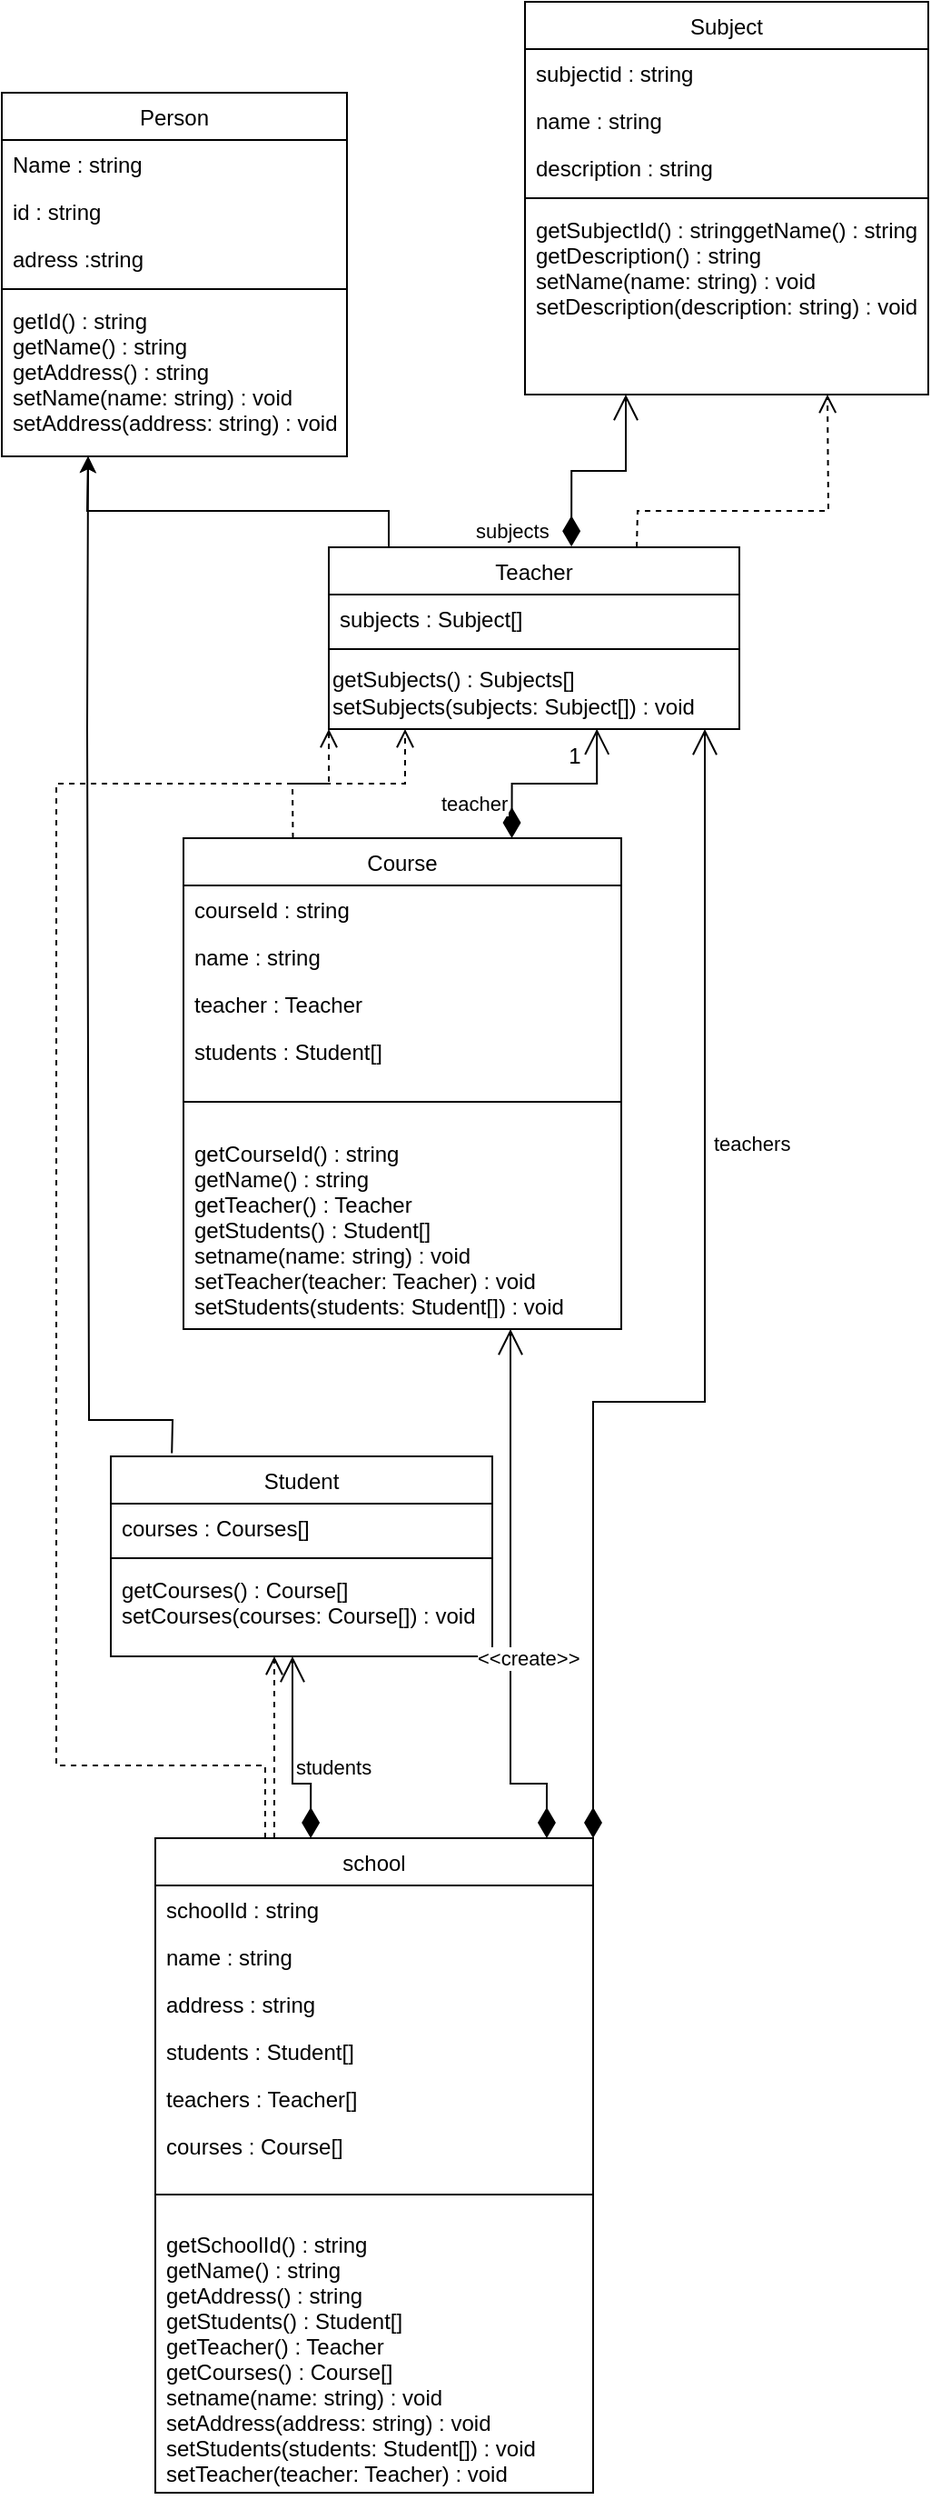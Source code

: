 <mxfile version="24.4.15" type="github">
  <diagram id="C5RBs43oDa-KdzZeNtuy" name="Page-1">
    <mxGraphModel dx="680" dy="696" grid="0" gridSize="10" guides="1" tooltips="1" connect="0" arrows="1" fold="1" page="1" pageScale="1" pageWidth="827" pageHeight="1169" background="#FFFFFF" math="0" shadow="0">
      <root>
        <mxCell id="WIyWlLk6GJQsqaUBKTNV-0" />
        <mxCell id="WIyWlLk6GJQsqaUBKTNV-1" parent="WIyWlLk6GJQsqaUBKTNV-0" />
        <mxCell id="zkfFHV4jXpPFQw0GAbJ--0" value="Person" style="swimlane;fontStyle=0;align=center;verticalAlign=top;childLayout=stackLayout;horizontal=1;startSize=26;horizontalStack=0;resizeParent=1;resizeLast=0;collapsible=1;marginBottom=0;rounded=0;shadow=0;strokeWidth=1;labelBackgroundColor=none;" parent="WIyWlLk6GJQsqaUBKTNV-1" vertex="1">
          <mxGeometry x="220" y="120" width="190" height="200" as="geometry">
            <mxRectangle x="230" y="140" width="160" height="26" as="alternateBounds" />
          </mxGeometry>
        </mxCell>
        <mxCell id="zkfFHV4jXpPFQw0GAbJ--1" value="Name : string" style="text;align=left;verticalAlign=top;spacingLeft=4;spacingRight=4;overflow=hidden;rotatable=0;points=[[0,0.5],[1,0.5]];portConstraint=eastwest;labelBackgroundColor=none;" parent="zkfFHV4jXpPFQw0GAbJ--0" vertex="1">
          <mxGeometry y="26" width="190" height="26" as="geometry" />
        </mxCell>
        <mxCell id="zkfFHV4jXpPFQw0GAbJ--2" value="id : string" style="text;align=left;verticalAlign=top;spacingLeft=4;spacingRight=4;overflow=hidden;rotatable=0;points=[[0,0.5],[1,0.5]];portConstraint=eastwest;rounded=0;shadow=0;html=0;labelBackgroundColor=none;" parent="zkfFHV4jXpPFQw0GAbJ--0" vertex="1">
          <mxGeometry y="52" width="190" height="26" as="geometry" />
        </mxCell>
        <mxCell id="zkfFHV4jXpPFQw0GAbJ--3" value="adress :string" style="text;align=left;verticalAlign=top;spacingLeft=4;spacingRight=4;overflow=hidden;rotatable=0;points=[[0,0.5],[1,0.5]];portConstraint=eastwest;rounded=0;shadow=0;html=0;labelBackgroundColor=none;" parent="zkfFHV4jXpPFQw0GAbJ--0" vertex="1">
          <mxGeometry y="78" width="190" height="26" as="geometry" />
        </mxCell>
        <mxCell id="zkfFHV4jXpPFQw0GAbJ--4" value="" style="line;html=1;strokeWidth=1;align=left;verticalAlign=middle;spacingTop=-1;spacingLeft=3;spacingRight=3;rotatable=0;labelPosition=right;points=[];portConstraint=eastwest;labelBackgroundColor=none;" parent="zkfFHV4jXpPFQw0GAbJ--0" vertex="1">
          <mxGeometry y="104" width="190" height="8" as="geometry" />
        </mxCell>
        <mxCell id="zkfFHV4jXpPFQw0GAbJ--5" value="getId() : string&#xa;getName() : string&#xa;getAddress() : string&#xa;setName(name: string) : void&#xa;setAddress(address: string) : void" style="text;align=left;verticalAlign=top;spacingLeft=4;spacingRight=4;overflow=hidden;rotatable=0;points=[[0,0.5],[1,0.5]];portConstraint=eastwest;labelBackgroundColor=none;" parent="zkfFHV4jXpPFQw0GAbJ--0" vertex="1">
          <mxGeometry y="112" width="190" height="78" as="geometry" />
        </mxCell>
        <mxCell id="zkfFHV4jXpPFQw0GAbJ--6" value="Student" style="swimlane;fontStyle=0;align=center;verticalAlign=top;childLayout=stackLayout;horizontal=1;startSize=26;horizontalStack=0;resizeParent=1;resizeLast=0;collapsible=1;marginBottom=0;rounded=0;shadow=0;strokeWidth=1;labelBackgroundColor=none;" parent="WIyWlLk6GJQsqaUBKTNV-1" vertex="1">
          <mxGeometry x="280" y="870" width="210" height="110" as="geometry">
            <mxRectangle x="130" y="380" width="160" height="26" as="alternateBounds" />
          </mxGeometry>
        </mxCell>
        <mxCell id="zkfFHV4jXpPFQw0GAbJ--7" value="courses : Courses[]" style="text;align=left;verticalAlign=top;spacingLeft=4;spacingRight=4;overflow=hidden;rotatable=0;points=[[0,0.5],[1,0.5]];portConstraint=eastwest;labelBackgroundColor=none;" parent="zkfFHV4jXpPFQw0GAbJ--6" vertex="1">
          <mxGeometry y="26" width="210" height="26" as="geometry" />
        </mxCell>
        <mxCell id="zkfFHV4jXpPFQw0GAbJ--9" value="" style="line;html=1;strokeWidth=1;align=left;verticalAlign=middle;spacingTop=-1;spacingLeft=3;spacingRight=3;rotatable=0;labelPosition=right;points=[];portConstraint=eastwest;labelBackgroundColor=none;" parent="zkfFHV4jXpPFQw0GAbJ--6" vertex="1">
          <mxGeometry y="52" width="210" height="8" as="geometry" />
        </mxCell>
        <mxCell id="zkfFHV4jXpPFQw0GAbJ--10" value="getCourses() : Course[]&#xa;setCourses(courses: Course[]) : void" style="text;align=left;verticalAlign=top;spacingLeft=4;spacingRight=4;overflow=hidden;rotatable=0;points=[[0,0.5],[1,0.5]];portConstraint=eastwest;fontStyle=0;labelBackgroundColor=none;" parent="zkfFHV4jXpPFQw0GAbJ--6" vertex="1">
          <mxGeometry y="60" width="210" height="40" as="geometry" />
        </mxCell>
        <mxCell id="zkfFHV4jXpPFQw0GAbJ--13" value="Teacher" style="swimlane;fontStyle=0;align=center;verticalAlign=top;childLayout=stackLayout;horizontal=1;startSize=26;horizontalStack=0;resizeParent=1;resizeLast=0;collapsible=1;marginBottom=0;rounded=0;shadow=0;strokeWidth=1;labelBackgroundColor=none;" parent="WIyWlLk6GJQsqaUBKTNV-1" vertex="1">
          <mxGeometry x="400" y="370" width="226" height="100" as="geometry">
            <mxRectangle x="340" y="380" width="170" height="26" as="alternateBounds" />
          </mxGeometry>
        </mxCell>
        <mxCell id="zkfFHV4jXpPFQw0GAbJ--14" value="subjects : Subject[]" style="text;align=left;verticalAlign=top;spacingLeft=4;spacingRight=4;overflow=hidden;rotatable=0;points=[[0,0.5],[1,0.5]];portConstraint=eastwest;labelBackgroundColor=none;" parent="zkfFHV4jXpPFQw0GAbJ--13" vertex="1">
          <mxGeometry y="26" width="226" height="26" as="geometry" />
        </mxCell>
        <mxCell id="zkfFHV4jXpPFQw0GAbJ--15" value="" style="line;html=1;strokeWidth=1;align=left;verticalAlign=middle;spacingTop=-1;spacingLeft=3;spacingRight=3;rotatable=0;labelPosition=right;points=[];portConstraint=eastwest;labelBackgroundColor=none;" parent="zkfFHV4jXpPFQw0GAbJ--13" vertex="1">
          <mxGeometry y="52" width="226" height="8" as="geometry" />
        </mxCell>
        <mxCell id="lFMNXFzoXUA9BrKfmZjt-6" value="getSubjects() : Subjects[]&lt;div&gt;setSubjects(subjects: Subject[]) : void&lt;/div&gt;" style="text;html=1;align=left;verticalAlign=middle;resizable=0;points=[];autosize=1;strokeColor=none;fillColor=none;" vertex="1" parent="zkfFHV4jXpPFQw0GAbJ--13">
          <mxGeometry y="60" width="226" height="40" as="geometry" />
        </mxCell>
        <mxCell id="zkfFHV4jXpPFQw0GAbJ--17" value="Subject" style="swimlane;fontStyle=0;align=center;verticalAlign=top;childLayout=stackLayout;horizontal=1;startSize=26;horizontalStack=0;resizeParent=1;resizeLast=0;collapsible=1;marginBottom=0;rounded=0;shadow=0;strokeWidth=1;labelBackgroundColor=none;" parent="WIyWlLk6GJQsqaUBKTNV-1" vertex="1">
          <mxGeometry x="508" y="70" width="222" height="216" as="geometry">
            <mxRectangle x="550" y="140" width="160" height="26" as="alternateBounds" />
          </mxGeometry>
        </mxCell>
        <mxCell id="zkfFHV4jXpPFQw0GAbJ--18" value="subjectid : string    " style="text;align=left;verticalAlign=top;spacingLeft=4;spacingRight=4;overflow=hidden;rotatable=0;points=[[0,0.5],[1,0.5]];portConstraint=eastwest;labelBackgroundColor=none;" parent="zkfFHV4jXpPFQw0GAbJ--17" vertex="1">
          <mxGeometry y="26" width="222" height="26" as="geometry" />
        </mxCell>
        <mxCell id="zkfFHV4jXpPFQw0GAbJ--19" value="name : string" style="text;align=left;verticalAlign=top;spacingLeft=4;spacingRight=4;overflow=hidden;rotatable=0;points=[[0,0.5],[1,0.5]];portConstraint=eastwest;rounded=0;shadow=0;html=0;labelBackgroundColor=none;" parent="zkfFHV4jXpPFQw0GAbJ--17" vertex="1">
          <mxGeometry y="52" width="222" height="26" as="geometry" />
        </mxCell>
        <mxCell id="zkfFHV4jXpPFQw0GAbJ--20" value="description : string" style="text;align=left;verticalAlign=top;spacingLeft=4;spacingRight=4;overflow=hidden;rotatable=0;points=[[0,0.5],[1,0.5]];portConstraint=eastwest;rounded=0;shadow=0;html=0;labelBackgroundColor=none;" parent="zkfFHV4jXpPFQw0GAbJ--17" vertex="1">
          <mxGeometry y="78" width="222" height="26" as="geometry" />
        </mxCell>
        <mxCell id="zkfFHV4jXpPFQw0GAbJ--23" value="" style="line;html=1;strokeWidth=1;align=left;verticalAlign=middle;spacingTop=-1;spacingLeft=3;spacingRight=3;rotatable=0;labelPosition=right;points=[];portConstraint=eastwest;labelBackgroundColor=none;" parent="zkfFHV4jXpPFQw0GAbJ--17" vertex="1">
          <mxGeometry y="104" width="222" height="8" as="geometry" />
        </mxCell>
        <mxCell id="zkfFHV4jXpPFQw0GAbJ--25" value="getSubjectId() : stringgetName() : string&#xa;getDescription() : string&#xa;setName(name: string) : void&#xa;setDescription(description: string) : void" style="text;align=left;verticalAlign=top;spacingLeft=4;spacingRight=4;overflow=hidden;rotatable=0;points=[[0,0.5],[1,0.5]];portConstraint=eastwest;labelBackgroundColor=none;" parent="zkfFHV4jXpPFQw0GAbJ--17" vertex="1">
          <mxGeometry y="112" width="222" height="60" as="geometry" />
        </mxCell>
        <mxCell id="lFMNXFzoXUA9BrKfmZjt-11" value="Course" style="swimlane;fontStyle=0;align=center;verticalAlign=top;childLayout=stackLayout;horizontal=1;startSize=26;horizontalStack=0;resizeParent=1;resizeLast=0;collapsible=1;marginBottom=0;rounded=0;shadow=0;strokeWidth=1;labelBackgroundColor=none;" vertex="1" parent="WIyWlLk6GJQsqaUBKTNV-1">
          <mxGeometry x="320" y="530" width="241" height="270" as="geometry">
            <mxRectangle x="230" y="140" width="160" height="26" as="alternateBounds" />
          </mxGeometry>
        </mxCell>
        <mxCell id="lFMNXFzoXUA9BrKfmZjt-12" value="courseId : string" style="text;align=left;verticalAlign=top;spacingLeft=4;spacingRight=4;overflow=hidden;rotatable=0;points=[[0,0.5],[1,0.5]];portConstraint=eastwest;labelBackgroundColor=none;" vertex="1" parent="lFMNXFzoXUA9BrKfmZjt-11">
          <mxGeometry y="26" width="241" height="26" as="geometry" />
        </mxCell>
        <mxCell id="lFMNXFzoXUA9BrKfmZjt-13" value="name : string" style="text;align=left;verticalAlign=top;spacingLeft=4;spacingRight=4;overflow=hidden;rotatable=0;points=[[0,0.5],[1,0.5]];portConstraint=eastwest;rounded=0;shadow=0;html=0;labelBackgroundColor=none;" vertex="1" parent="lFMNXFzoXUA9BrKfmZjt-11">
          <mxGeometry y="52" width="241" height="26" as="geometry" />
        </mxCell>
        <mxCell id="lFMNXFzoXUA9BrKfmZjt-14" value="teacher : Teacher" style="text;align=left;verticalAlign=top;spacingLeft=4;spacingRight=4;overflow=hidden;rotatable=0;points=[[0,0.5],[1,0.5]];portConstraint=eastwest;rounded=0;shadow=0;html=0;labelBackgroundColor=none;" vertex="1" parent="lFMNXFzoXUA9BrKfmZjt-11">
          <mxGeometry y="78" width="241" height="26" as="geometry" />
        </mxCell>
        <mxCell id="lFMNXFzoXUA9BrKfmZjt-17" value="students : Student[]" style="text;align=left;verticalAlign=top;spacingLeft=4;spacingRight=4;overflow=hidden;rotatable=0;points=[[0,0.5],[1,0.5]];portConstraint=eastwest;rounded=0;shadow=0;html=0;labelBackgroundColor=none;" vertex="1" parent="lFMNXFzoXUA9BrKfmZjt-11">
          <mxGeometry y="104" width="241" height="26" as="geometry" />
        </mxCell>
        <mxCell id="lFMNXFzoXUA9BrKfmZjt-15" value="" style="line;html=1;strokeWidth=1;align=left;verticalAlign=middle;spacingTop=-1;spacingLeft=3;spacingRight=3;rotatable=0;labelPosition=right;points=[];portConstraint=eastwest;labelBackgroundColor=none;" vertex="1" parent="lFMNXFzoXUA9BrKfmZjt-11">
          <mxGeometry y="130" width="241" height="30" as="geometry" />
        </mxCell>
        <mxCell id="lFMNXFzoXUA9BrKfmZjt-16" value="getCourseId() : string&#xa;getName() : string&#xa;getTeacher() : Teacher&#xa;getStudents() : Student[]&#xa;setname(name: string) : void&#xa;setTeacher(teacher: Teacher) : void&#xa;setStudents(students: Student[]) : void" style="text;align=left;verticalAlign=top;spacingLeft=4;spacingRight=4;overflow=hidden;rotatable=0;points=[[0,0.5],[1,0.5]];portConstraint=eastwest;labelBackgroundColor=none;" vertex="1" parent="lFMNXFzoXUA9BrKfmZjt-11">
          <mxGeometry y="160" width="241" height="100" as="geometry" />
        </mxCell>
        <mxCell id="lFMNXFzoXUA9BrKfmZjt-18" value="school" style="swimlane;fontStyle=0;align=center;verticalAlign=top;childLayout=stackLayout;horizontal=1;startSize=26;horizontalStack=0;resizeParent=1;resizeLast=0;collapsible=1;marginBottom=0;rounded=0;shadow=0;strokeWidth=1;labelBackgroundColor=none;" vertex="1" parent="WIyWlLk6GJQsqaUBKTNV-1">
          <mxGeometry x="304.5" y="1080" width="241" height="360" as="geometry">
            <mxRectangle x="230" y="140" width="160" height="26" as="alternateBounds" />
          </mxGeometry>
        </mxCell>
        <mxCell id="lFMNXFzoXUA9BrKfmZjt-19" value="schoolId : string" style="text;align=left;verticalAlign=top;spacingLeft=4;spacingRight=4;overflow=hidden;rotatable=0;points=[[0,0.5],[1,0.5]];portConstraint=eastwest;labelBackgroundColor=none;" vertex="1" parent="lFMNXFzoXUA9BrKfmZjt-18">
          <mxGeometry y="26" width="241" height="26" as="geometry" />
        </mxCell>
        <mxCell id="lFMNXFzoXUA9BrKfmZjt-20" value="name : string" style="text;align=left;verticalAlign=top;spacingLeft=4;spacingRight=4;overflow=hidden;rotatable=0;points=[[0,0.5],[1,0.5]];portConstraint=eastwest;rounded=0;shadow=0;html=0;labelBackgroundColor=none;" vertex="1" parent="lFMNXFzoXUA9BrKfmZjt-18">
          <mxGeometry y="52" width="241" height="26" as="geometry" />
        </mxCell>
        <mxCell id="lFMNXFzoXUA9BrKfmZjt-21" value="address : string" style="text;align=left;verticalAlign=top;spacingLeft=4;spacingRight=4;overflow=hidden;rotatable=0;points=[[0,0.5],[1,0.5]];portConstraint=eastwest;rounded=0;shadow=0;html=0;labelBackgroundColor=none;" vertex="1" parent="lFMNXFzoXUA9BrKfmZjt-18">
          <mxGeometry y="78" width="241" height="26" as="geometry" />
        </mxCell>
        <mxCell id="lFMNXFzoXUA9BrKfmZjt-22" value="students : Student[]" style="text;align=left;verticalAlign=top;spacingLeft=4;spacingRight=4;overflow=hidden;rotatable=0;points=[[0,0.5],[1,0.5]];portConstraint=eastwest;rounded=0;shadow=0;html=0;labelBackgroundColor=none;" vertex="1" parent="lFMNXFzoXUA9BrKfmZjt-18">
          <mxGeometry y="104" width="241" height="26" as="geometry" />
        </mxCell>
        <mxCell id="lFMNXFzoXUA9BrKfmZjt-25" value="teachers : Teacher[]" style="text;align=left;verticalAlign=top;spacingLeft=4;spacingRight=4;overflow=hidden;rotatable=0;points=[[0,0.5],[1,0.5]];portConstraint=eastwest;rounded=0;shadow=0;html=0;labelBackgroundColor=none;" vertex="1" parent="lFMNXFzoXUA9BrKfmZjt-18">
          <mxGeometry y="130" width="241" height="26" as="geometry" />
        </mxCell>
        <mxCell id="lFMNXFzoXUA9BrKfmZjt-26" value="courses : Course[]" style="text;align=left;verticalAlign=top;spacingLeft=4;spacingRight=4;overflow=hidden;rotatable=0;points=[[0,0.5],[1,0.5]];portConstraint=eastwest;rounded=0;shadow=0;html=0;labelBackgroundColor=none;" vertex="1" parent="lFMNXFzoXUA9BrKfmZjt-18">
          <mxGeometry y="156" width="241" height="26" as="geometry" />
        </mxCell>
        <mxCell id="lFMNXFzoXUA9BrKfmZjt-23" value="" style="line;html=1;strokeWidth=1;align=left;verticalAlign=middle;spacingTop=-1;spacingLeft=3;spacingRight=3;rotatable=0;labelPosition=right;points=[];portConstraint=eastwest;labelBackgroundColor=none;" vertex="1" parent="lFMNXFzoXUA9BrKfmZjt-18">
          <mxGeometry y="182" width="241" height="28" as="geometry" />
        </mxCell>
        <mxCell id="lFMNXFzoXUA9BrKfmZjt-24" value="getSchoolId() : string&#xa;getName() : string&#xa;getAddress() : string&#xa;getStudents() : Student[]&#xa;getTeacher() : Teacher&#xa;getCourses() : Course[]&#xa;setname(name: string) : void&#xa;setAddress(address: string) : void&#xa;setStudents(students: Student[]) : void&#xa;setTeacher(teacher: Teacher) : void&#xa;&#xa;" style="text;align=left;verticalAlign=top;spacingLeft=4;spacingRight=4;overflow=hidden;rotatable=0;points=[[0,0.5],[1,0.5]];portConstraint=eastwest;labelBackgroundColor=none;" vertex="1" parent="lFMNXFzoXUA9BrKfmZjt-18">
          <mxGeometry y="210" width="241" height="150" as="geometry" />
        </mxCell>
        <mxCell id="lFMNXFzoXUA9BrKfmZjt-28" value="" style="html=1;verticalAlign=bottom;endArrow=open;dashed=1;endSize=8;curved=0;rounded=0;exitX=0.75;exitY=0;exitDx=0;exitDy=0;entryX=0.75;entryY=1;entryDx=0;entryDy=0;" edge="1" parent="WIyWlLk6GJQsqaUBKTNV-1" source="zkfFHV4jXpPFQw0GAbJ--13" target="zkfFHV4jXpPFQw0GAbJ--17">
          <mxGeometry relative="1" as="geometry">
            <mxPoint x="530" y="350" as="sourcePoint" />
            <mxPoint x="450" y="350" as="targetPoint" />
            <Array as="points">
              <mxPoint x="570" y="350" />
              <mxPoint x="675" y="350" />
            </Array>
          </mxGeometry>
        </mxCell>
        <mxCell id="lFMNXFzoXUA9BrKfmZjt-29" value="" style="endArrow=classic;html=1;rounded=0;entryX=0.25;entryY=1;entryDx=0;entryDy=0;" edge="1" parent="WIyWlLk6GJQsqaUBKTNV-1" target="zkfFHV4jXpPFQw0GAbJ--0">
          <mxGeometry width="50" height="50" relative="1" as="geometry">
            <mxPoint x="433" y="370" as="sourcePoint" />
            <mxPoint x="260" y="350" as="targetPoint" />
            <Array as="points">
              <mxPoint x="433" y="350" />
              <mxPoint x="267" y="350" />
            </Array>
          </mxGeometry>
        </mxCell>
        <mxCell id="lFMNXFzoXUA9BrKfmZjt-30" value="subjects" style="endArrow=open;html=1;endSize=12;startArrow=diamondThin;startSize=14;startFill=1;edgeStyle=orthogonalEdgeStyle;align=left;verticalAlign=bottom;rounded=0;exitX=0.591;exitY=-0.004;exitDx=0;exitDy=0;exitPerimeter=0;entryX=0.25;entryY=1;entryDx=0;entryDy=0;" edge="1" parent="WIyWlLk6GJQsqaUBKTNV-1" source="zkfFHV4jXpPFQw0GAbJ--13" target="zkfFHV4jXpPFQw0GAbJ--17">
          <mxGeometry x="-1.0" y="55" relative="1" as="geometry">
            <mxPoint x="380" y="330" as="sourcePoint" />
            <mxPoint x="540" y="330" as="targetPoint" />
            <mxPoint as="offset" />
          </mxGeometry>
        </mxCell>
        <mxCell id="lFMNXFzoXUA9BrKfmZjt-33" value="" style="endArrow=classic;html=1;rounded=0;entryX=0.25;entryY=1;entryDx=0;entryDy=0;exitX=0.16;exitY=-0.016;exitDx=0;exitDy=0;exitPerimeter=0;" edge="1" parent="WIyWlLk6GJQsqaUBKTNV-1" source="zkfFHV4jXpPFQw0GAbJ--6" target="zkfFHV4jXpPFQw0GAbJ--0">
          <mxGeometry width="50" height="50" relative="1" as="geometry">
            <mxPoint x="267" y="540" as="sourcePoint" />
            <mxPoint x="270" y="330" as="targetPoint" />
            <Array as="points">
              <mxPoint x="314" y="850" />
              <mxPoint x="268" y="850" />
              <mxPoint x="267" y="470" />
            </Array>
          </mxGeometry>
        </mxCell>
        <mxCell id="lFMNXFzoXUA9BrKfmZjt-34" value="teacher" style="endArrow=open;html=1;endSize=12;startArrow=diamondThin;startSize=14;startFill=1;edgeStyle=orthogonalEdgeStyle;align=left;verticalAlign=bottom;rounded=0;exitX=0.75;exitY=0;exitDx=0;exitDy=0;entryX=0.653;entryY=0.996;entryDx=0;entryDy=0;entryPerimeter=0;" edge="1" parent="WIyWlLk6GJQsqaUBKTNV-1" source="lFMNXFzoXUA9BrKfmZjt-11" target="lFMNXFzoXUA9BrKfmZjt-6">
          <mxGeometry x="-0.814" y="41" relative="1" as="geometry">
            <mxPoint x="508" y="520" as="sourcePoint" />
            <mxPoint x="537" y="440" as="targetPoint" />
            <mxPoint as="offset" />
          </mxGeometry>
        </mxCell>
        <mxCell id="lFMNXFzoXUA9BrKfmZjt-35" value="1" style="text;html=1;align=center;verticalAlign=middle;resizable=0;points=[];autosize=1;strokeColor=none;fillColor=none;" vertex="1" parent="WIyWlLk6GJQsqaUBKTNV-1">
          <mxGeometry x="520" y="470" width="30" height="30" as="geometry" />
        </mxCell>
        <mxCell id="lFMNXFzoXUA9BrKfmZjt-37" value="teachers" style="endArrow=open;html=1;endSize=12;startArrow=diamondThin;startSize=14;startFill=1;edgeStyle=orthogonalEdgeStyle;align=left;verticalAlign=bottom;rounded=0;exitX=1;exitY=0;exitDx=0;exitDy=0;" edge="1" parent="WIyWlLk6GJQsqaUBKTNV-1" source="lFMNXFzoXUA9BrKfmZjt-18">
          <mxGeometry x="0.296" y="-3" relative="1" as="geometry">
            <mxPoint x="610" y="690" as="sourcePoint" />
            <mxPoint x="607" y="470" as="targetPoint" />
            <mxPoint as="offset" />
            <Array as="points">
              <mxPoint x="546" y="840" />
              <mxPoint x="607" y="840" />
            </Array>
          </mxGeometry>
        </mxCell>
        <mxCell id="lFMNXFzoXUA9BrKfmZjt-40" value="" style="html=1;verticalAlign=bottom;endArrow=open;dashed=1;endSize=8;curved=0;rounded=0;exitX=0.25;exitY=0;exitDx=0;exitDy=0;" edge="1" parent="WIyWlLk6GJQsqaUBKTNV-1" source="lFMNXFzoXUA9BrKfmZjt-11">
          <mxGeometry relative="1" as="geometry">
            <mxPoint x="282.5" y="500" as="sourcePoint" />
            <mxPoint x="442" y="470" as="targetPoint" />
            <Array as="points">
              <mxPoint x="380" y="500" />
              <mxPoint x="442" y="500" />
            </Array>
          </mxGeometry>
        </mxCell>
        <mxCell id="lFMNXFzoXUA9BrKfmZjt-41" value="" style="html=1;verticalAlign=bottom;endArrow=open;dashed=1;endSize=8;curved=0;rounded=0;" edge="1" parent="WIyWlLk6GJQsqaUBKTNV-1">
          <mxGeometry relative="1" as="geometry">
            <mxPoint x="365" y="1080" as="sourcePoint" />
            <mxPoint x="400" y="470" as="targetPoint" />
            <Array as="points">
              <mxPoint x="365" y="1040" />
              <mxPoint x="250" y="1040" />
              <mxPoint x="250" y="500" />
              <mxPoint x="400" y="500" />
            </Array>
          </mxGeometry>
        </mxCell>
        <mxCell id="lFMNXFzoXUA9BrKfmZjt-42" value="" style="html=1;verticalAlign=bottom;endArrow=open;dashed=1;endSize=8;curved=0;rounded=0;exitX=0.25;exitY=0;exitDx=0;exitDy=0;" edge="1" parent="WIyWlLk6GJQsqaUBKTNV-1">
          <mxGeometry relative="1" as="geometry">
            <mxPoint x="370" y="1080" as="sourcePoint" />
            <mxPoint x="370" y="980" as="targetPoint" />
            <Array as="points">
              <mxPoint x="370" y="1050" />
            </Array>
          </mxGeometry>
        </mxCell>
        <mxCell id="lFMNXFzoXUA9BrKfmZjt-43" value="students" style="endArrow=open;html=1;endSize=12;startArrow=diamondThin;startSize=14;startFill=1;edgeStyle=orthogonalEdgeStyle;align=left;verticalAlign=bottom;rounded=0;exitX=0.355;exitY=0;exitDx=0;exitDy=0;exitPerimeter=0;" edge="1" parent="WIyWlLk6GJQsqaUBKTNV-1" source="lFMNXFzoXUA9BrKfmZjt-18">
          <mxGeometry x="-0.272" relative="1" as="geometry">
            <mxPoint x="389.99" y="1080" as="sourcePoint" />
            <mxPoint x="379.99" y="980" as="targetPoint" />
            <mxPoint as="offset" />
            <Array as="points">
              <mxPoint x="390" y="1050" />
              <mxPoint x="380" y="1050" />
            </Array>
          </mxGeometry>
        </mxCell>
        <mxCell id="lFMNXFzoXUA9BrKfmZjt-46" value="&amp;lt;&amp;lt;create&amp;gt;&amp;gt;" style="endArrow=open;html=1;endSize=12;startArrow=diamondThin;startSize=14;startFill=1;edgeStyle=orthogonalEdgeStyle;align=left;verticalAlign=bottom;rounded=0;exitX=0.355;exitY=0;exitDx=0;exitDy=0;exitPerimeter=0;entryX=0.75;entryY=1;entryDx=0;entryDy=0;" edge="1" parent="WIyWlLk6GJQsqaUBKTNV-1" target="lFMNXFzoXUA9BrKfmZjt-11">
          <mxGeometry x="-0.269" y="20" relative="1" as="geometry">
            <mxPoint x="519.97" y="1080" as="sourcePoint" />
            <mxPoint x="509" y="803" as="targetPoint" />
            <mxPoint as="offset" />
            <Array as="points">
              <mxPoint x="520" y="1050" />
              <mxPoint x="500" y="1050" />
              <mxPoint x="500" y="800" />
            </Array>
          </mxGeometry>
        </mxCell>
      </root>
    </mxGraphModel>
  </diagram>
</mxfile>
